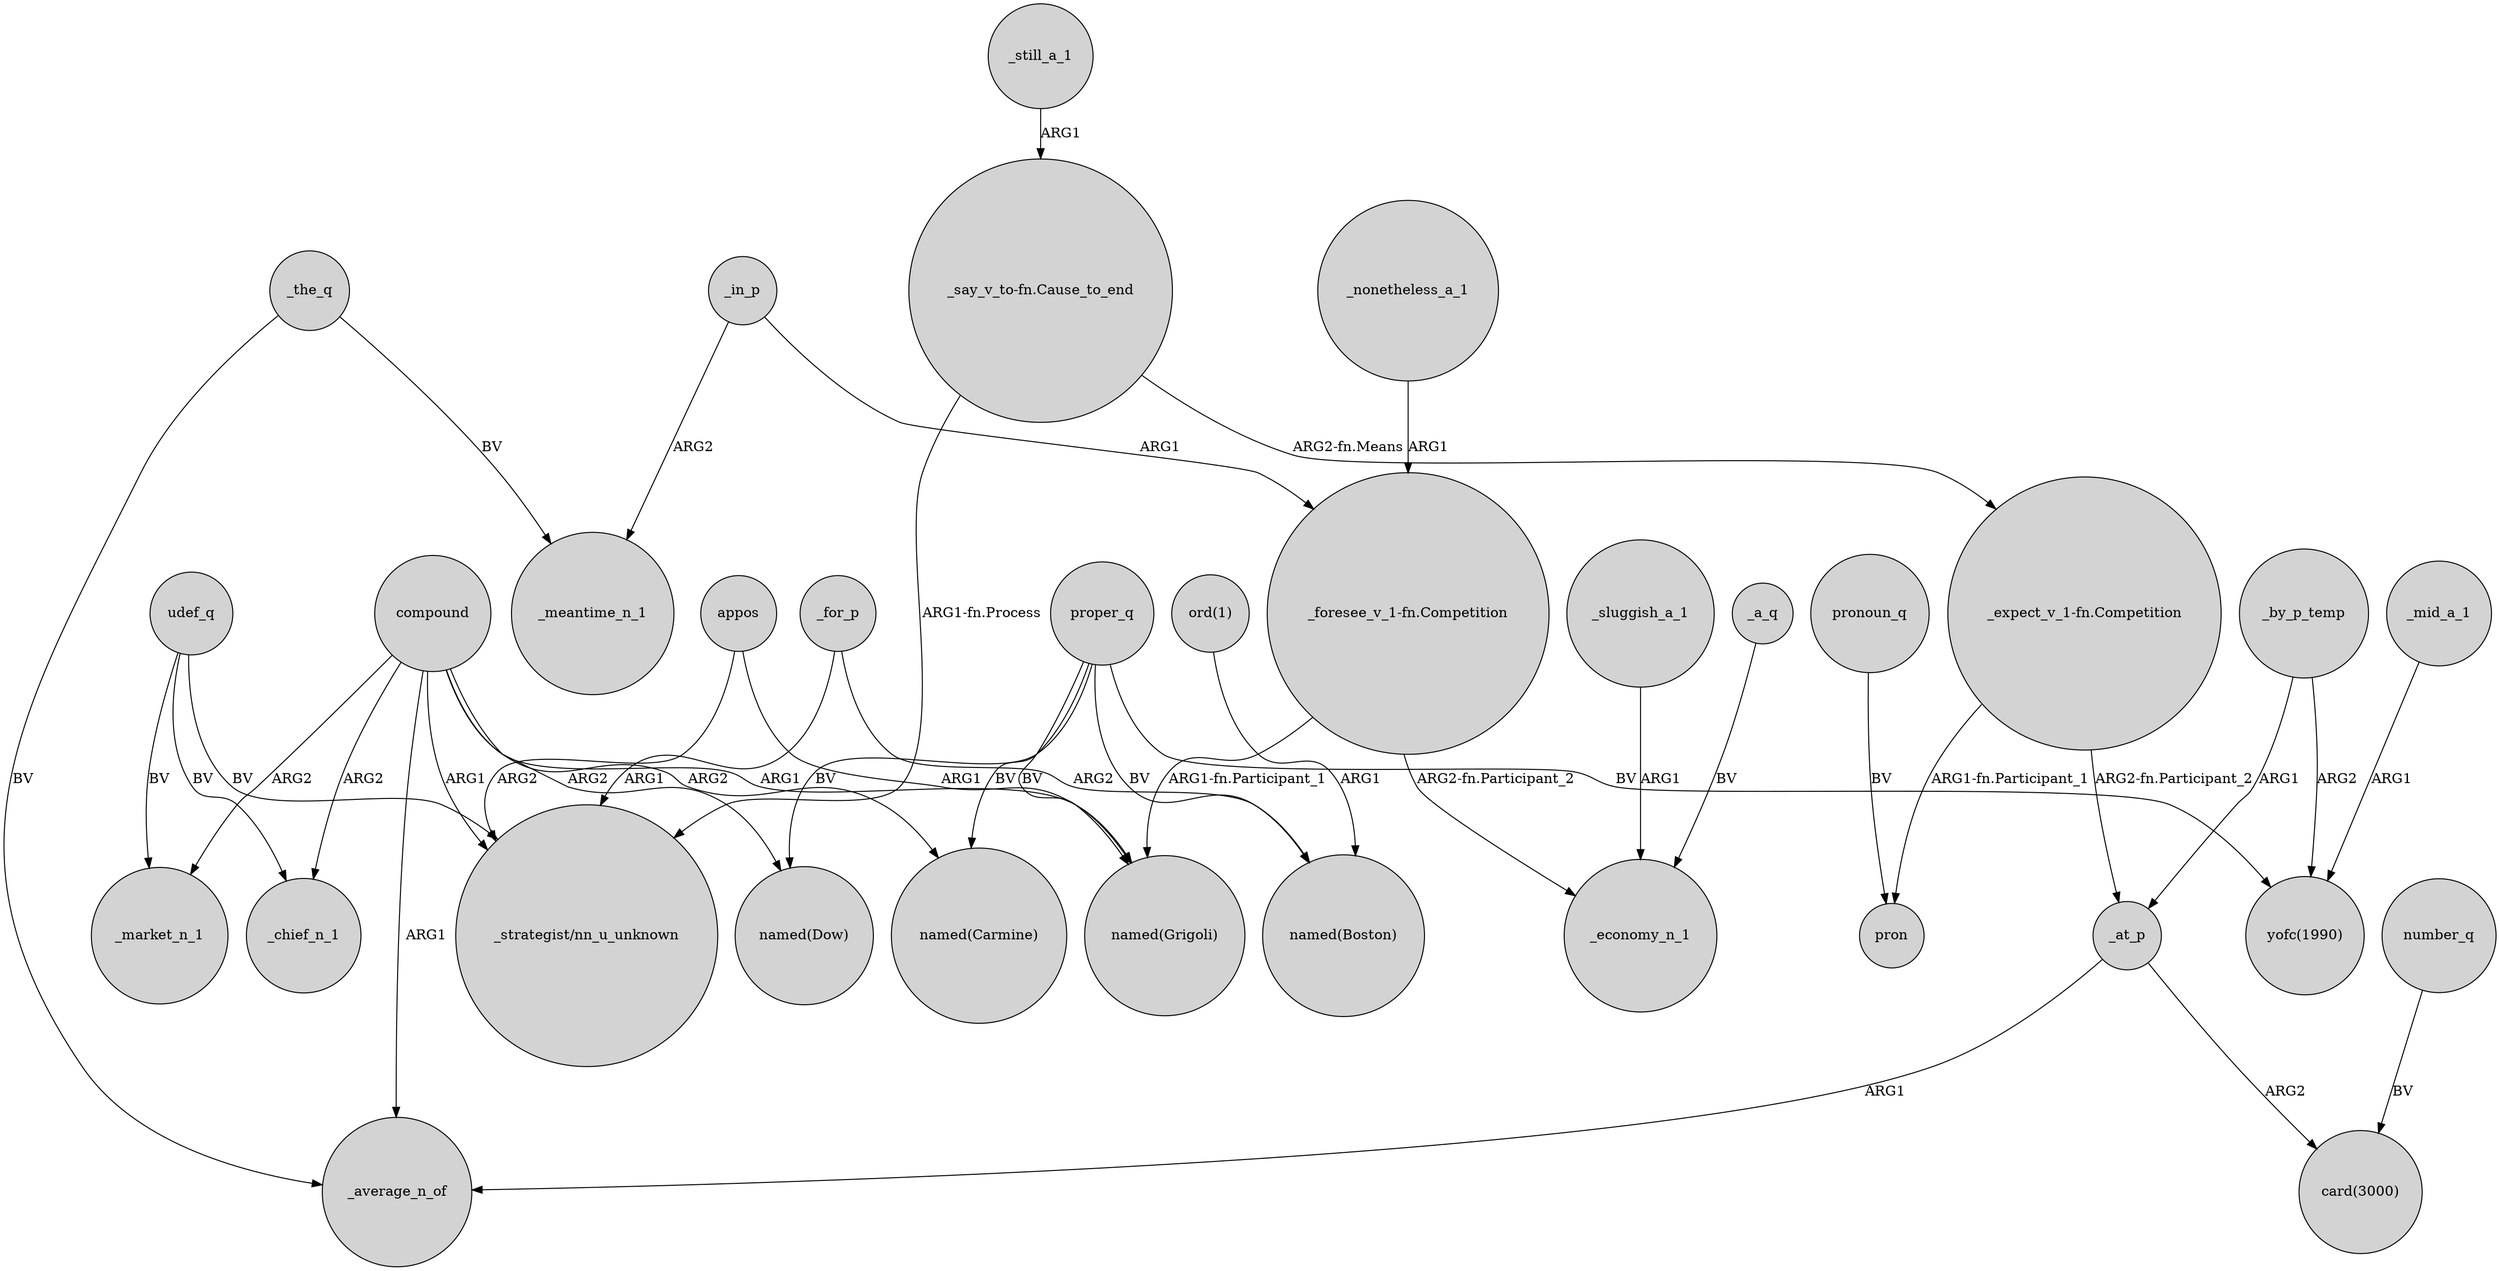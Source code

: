 digraph {
	node [shape=circle style=filled]
	"_expect_v_1-fn.Competition" -> _at_p [label="ARG2-fn.Participant_2"]
	_sluggish_a_1 -> _economy_n_1 [label=ARG1]
	udef_q -> _market_n_1 [label=BV]
	compound -> _chief_n_1 [label=ARG2]
	_still_a_1 -> "_say_v_to-fn.Cause_to_end" [label=ARG1]
	_nonetheless_a_1 -> "_foresee_v_1-fn.Competition" [label=ARG1]
	_for_p -> "_strategist/nn_u_unknown" [label=ARG1]
	_in_p -> _meantime_n_1 [label=ARG2]
	compound -> _market_n_1 [label=ARG2]
	_the_q -> _average_n_of [label=BV]
	_at_p -> "card(3000)" [label=ARG2]
	compound -> "named(Grigoli)" [label=ARG1]
	_in_p -> "_foresee_v_1-fn.Competition" [label=ARG1]
	udef_q -> _chief_n_1 [label=BV]
	proper_q -> "named(Boston)" [label=BV]
	_for_p -> "named(Boston)" [label=ARG2]
	udef_q -> "_strategist/nn_u_unknown" [label=BV]
	proper_q -> "named(Carmine)" [label=BV]
	compound -> "_strategist/nn_u_unknown" [label=ARG1]
	appos -> "named(Grigoli)" [label=ARG1]
	_the_q -> _meantime_n_1 [label=BV]
	"_say_v_to-fn.Cause_to_end" -> "_strategist/nn_u_unknown" [label="ARG1-fn.Process"]
	appos -> "_strategist/nn_u_unknown" [label=ARG2]
	pronoun_q -> pron [label=BV]
	"_expect_v_1-fn.Competition" -> pron [label="ARG1-fn.Participant_1"]
	_mid_a_1 -> "yofc(1990)" [label=ARG1]
	compound -> _average_n_of [label=ARG1]
	_by_p_temp -> _at_p [label=ARG1]
	_at_p -> _average_n_of [label=ARG1]
	_by_p_temp -> "yofc(1990)" [label=ARG2]
	"_foresee_v_1-fn.Competition" -> _economy_n_1 [label="ARG2-fn.Participant_2"]
	proper_q -> "named(Dow)" [label=BV]
	"_say_v_to-fn.Cause_to_end" -> "_expect_v_1-fn.Competition" [label="ARG2-fn.Means"]
	proper_q -> "yofc(1990)" [label=BV]
	_a_q -> _economy_n_1 [label=BV]
	compound -> "named(Dow)" [label=ARG2]
	compound -> "named(Carmine)" [label=ARG2]
	proper_q -> "named(Grigoli)" [label=BV]
	"ord(1)" -> "named(Boston)" [label=ARG1]
	number_q -> "card(3000)" [label=BV]
	"_foresee_v_1-fn.Competition" -> "named(Grigoli)" [label="ARG1-fn.Participant_1"]
}
